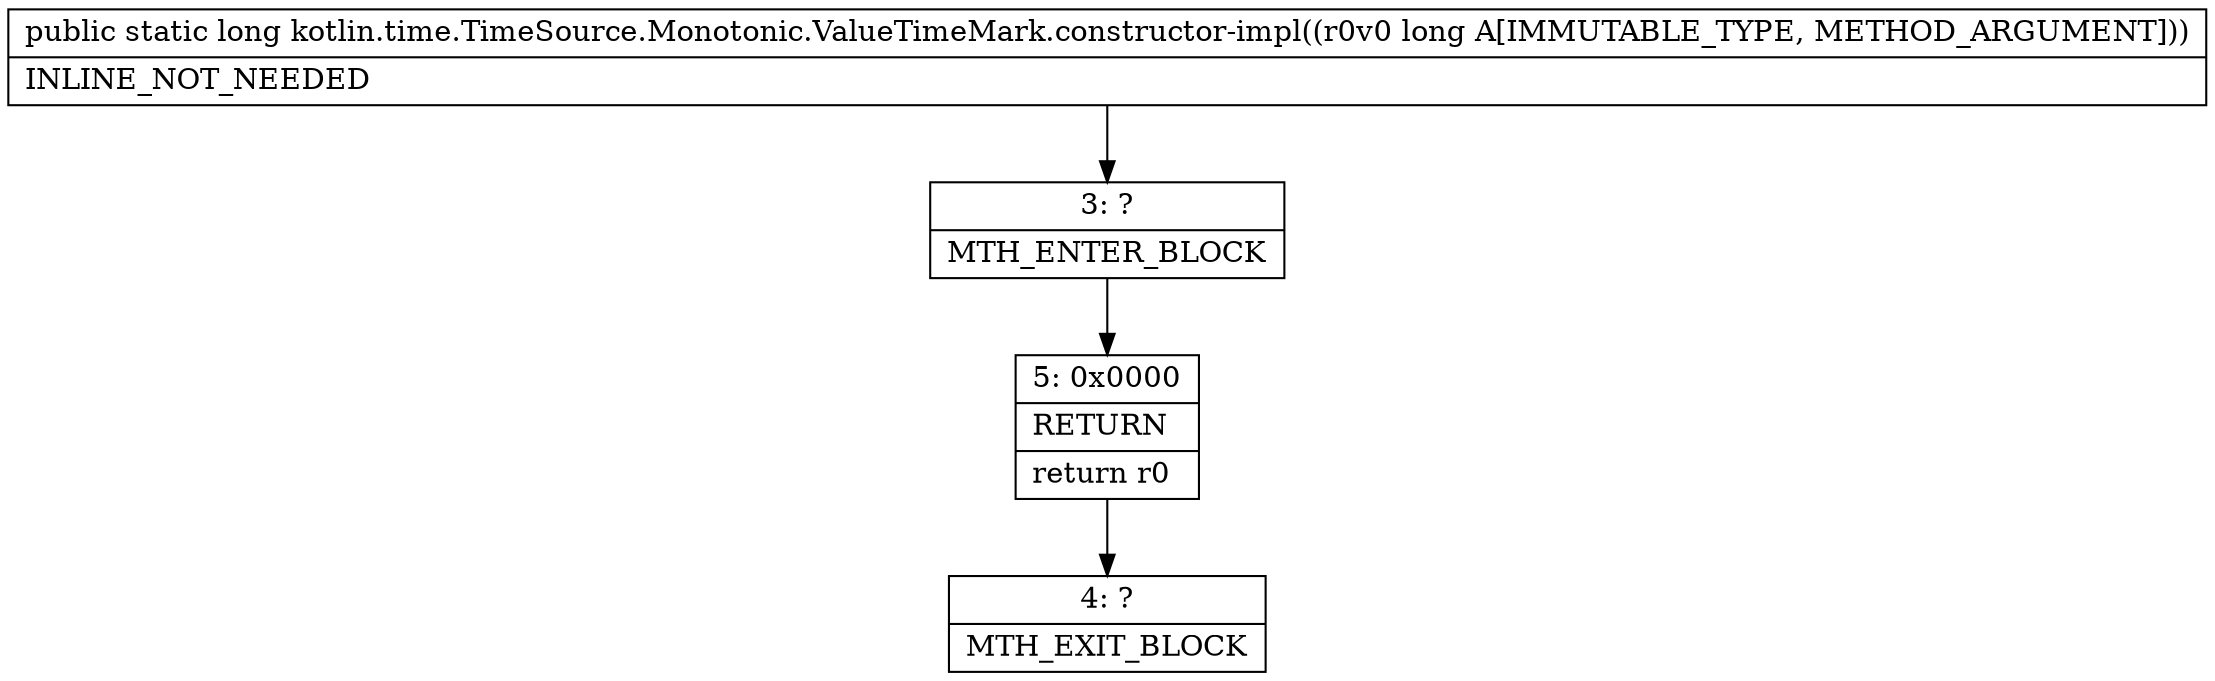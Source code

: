 digraph "CFG forkotlin.time.TimeSource.Monotonic.ValueTimeMark.constructor\-impl(J)J" {
Node_3 [shape=record,label="{3\:\ ?|MTH_ENTER_BLOCK\l}"];
Node_5 [shape=record,label="{5\:\ 0x0000|RETURN\l|return r0\l}"];
Node_4 [shape=record,label="{4\:\ ?|MTH_EXIT_BLOCK\l}"];
MethodNode[shape=record,label="{public static long kotlin.time.TimeSource.Monotonic.ValueTimeMark.constructor\-impl((r0v0 long A[IMMUTABLE_TYPE, METHOD_ARGUMENT]))  | INLINE_NOT_NEEDED\l}"];
MethodNode -> Node_3;Node_3 -> Node_5;
Node_5 -> Node_4;
}

